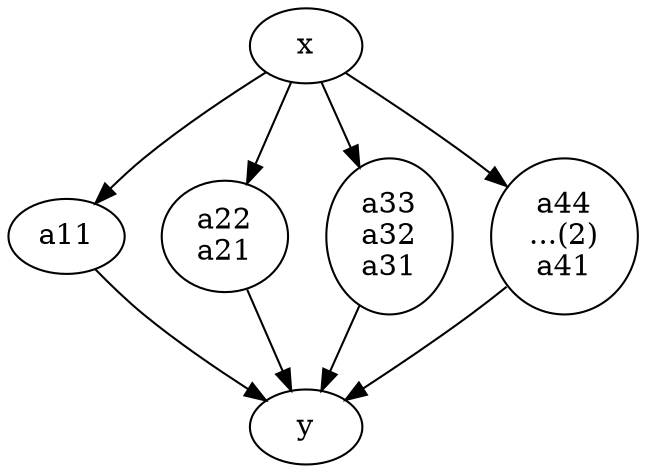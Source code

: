 digraph G {
  graph [name="chains1234r-compact-compact-compact"]
a11;
"a22
a21";
"a33
a32
a31";
x;
y;
"a44
...(2)
a41" [label="a44
...(2)
a41"];
x->a11 ;
a11->y ;
x->"a22
a21" ;
"a22
a21"->y ;
x->"a33
a32
a31" ;
"a33
a32
a31"->y ;
x->"a44
...(2)
a41" ;
"a44
...(2)
a41"->y ;
}
